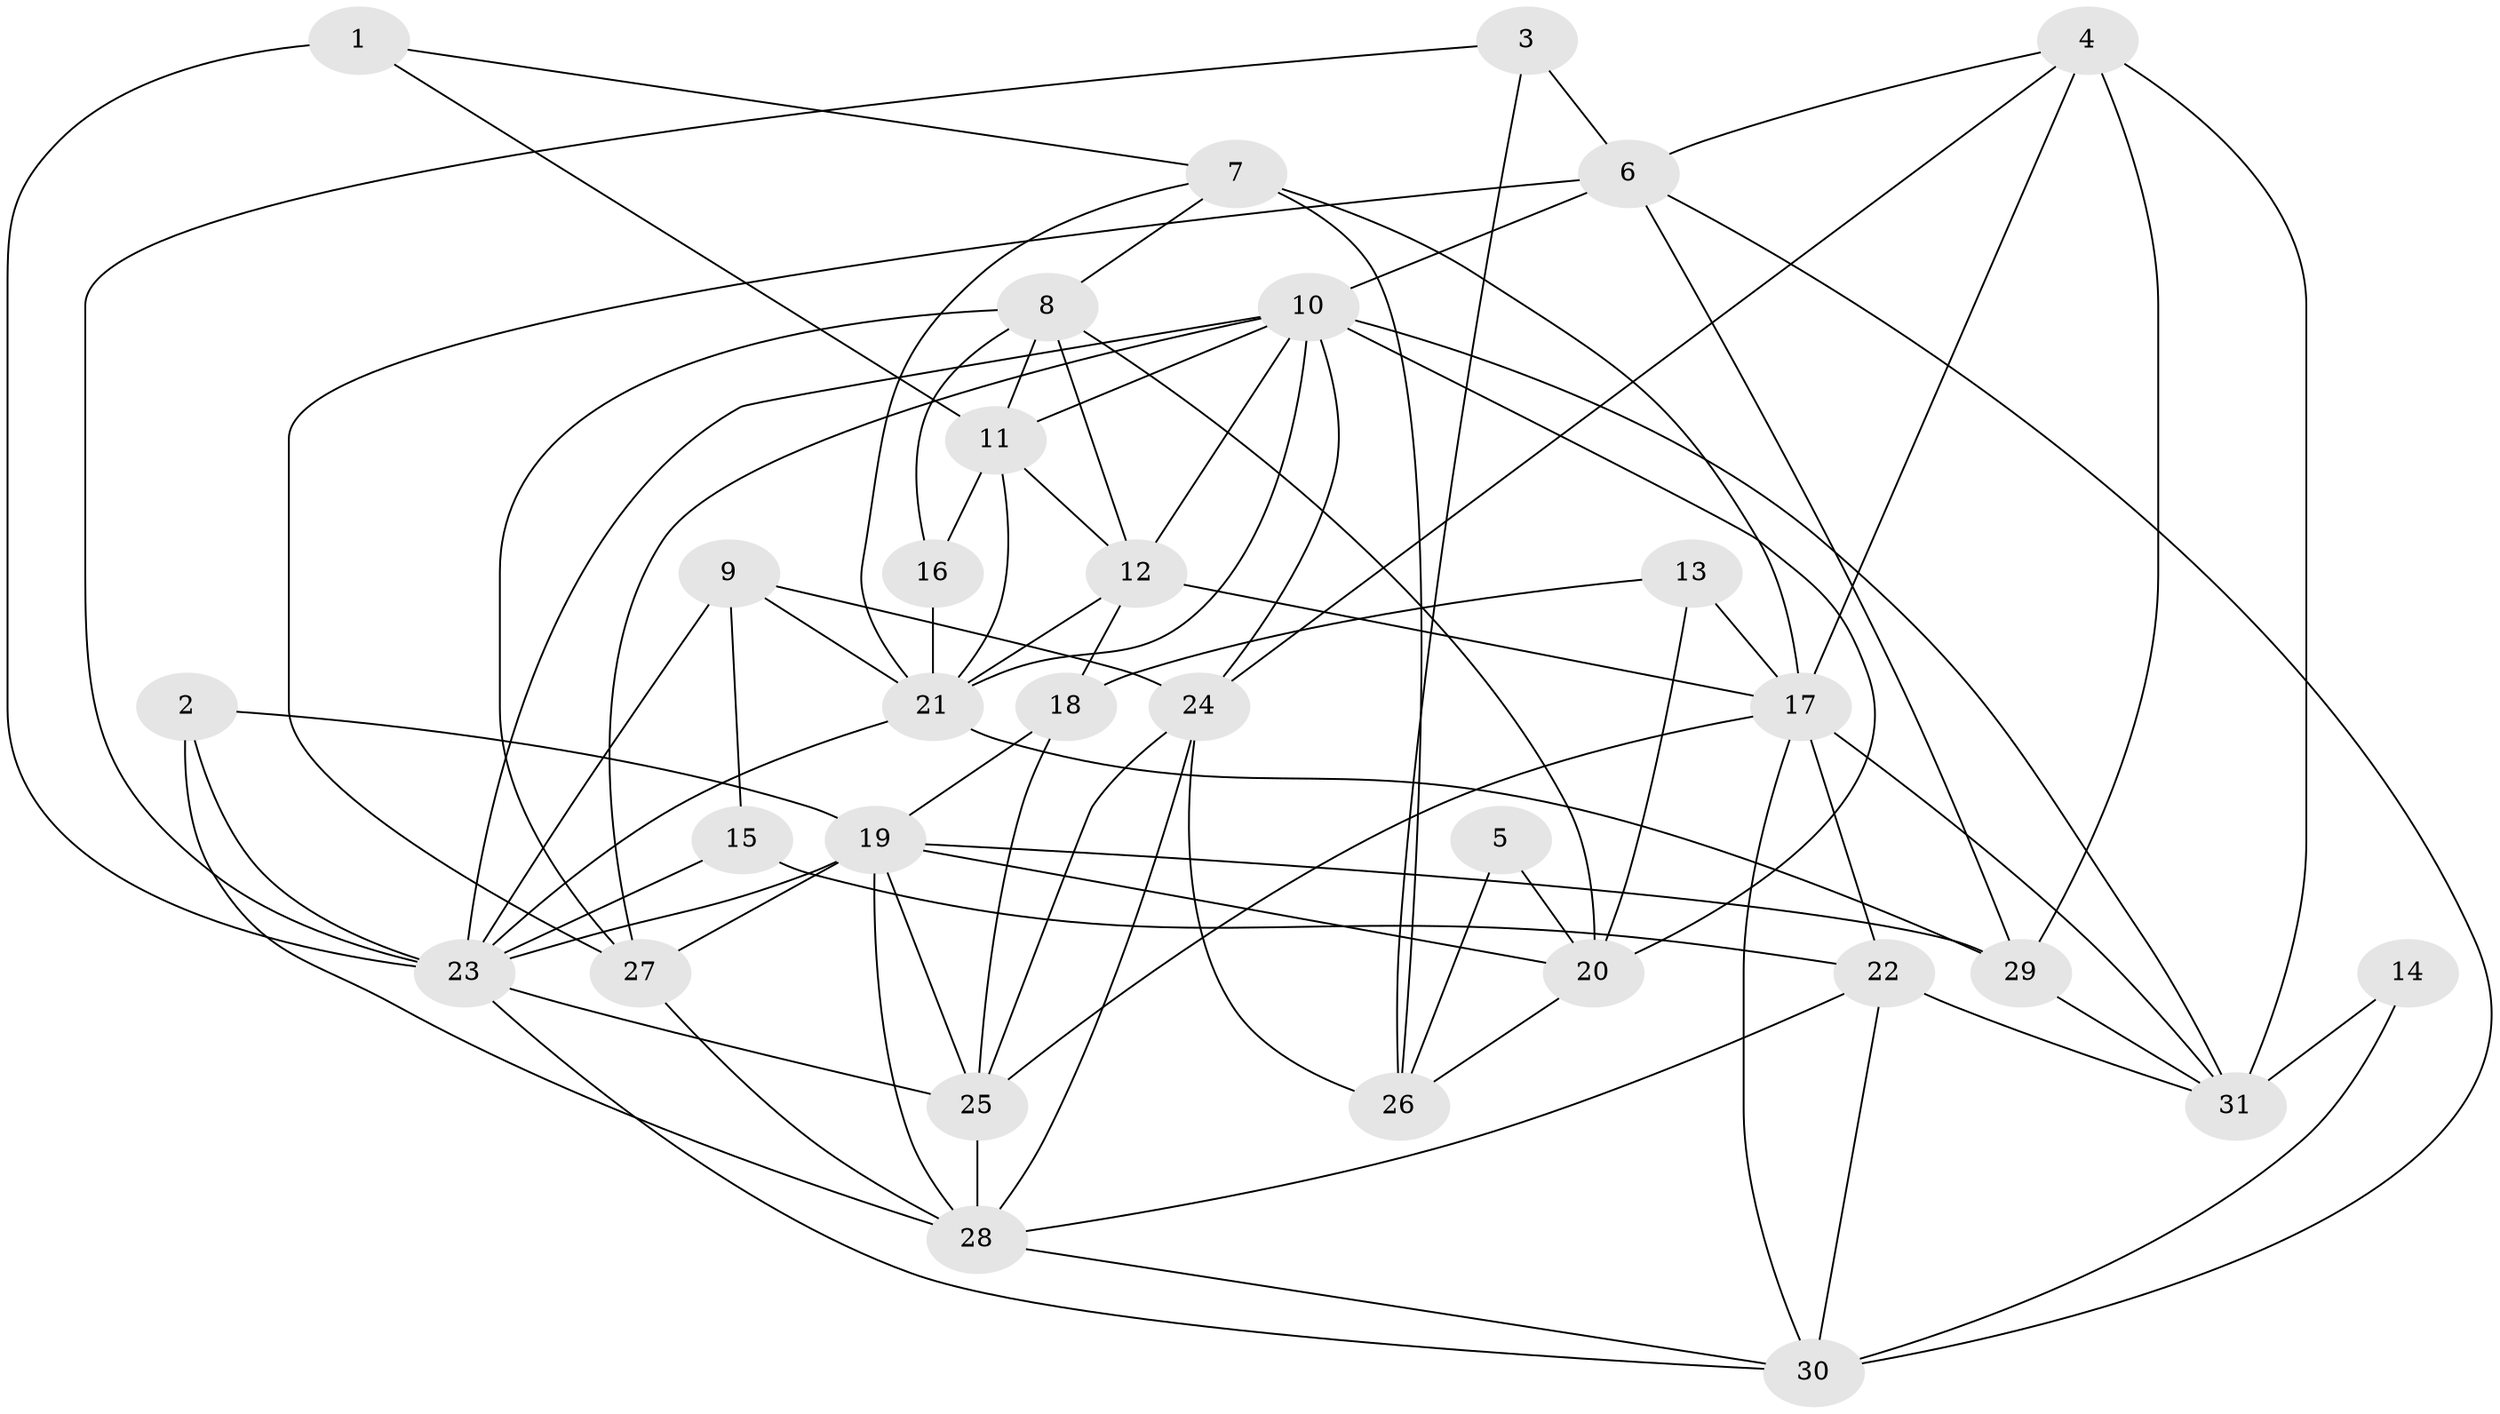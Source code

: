 // original degree distribution, {3: 0.24561403508771928, 4: 0.3333333333333333, 2: 0.12280701754385964, 6: 0.03508771929824561, 5: 0.21052631578947367, 8: 0.017543859649122806, 7: 0.017543859649122806, 9: 0.017543859649122806}
// Generated by graph-tools (version 1.1) at 2025/50/03/09/25 03:50:12]
// undirected, 31 vertices, 82 edges
graph export_dot {
graph [start="1"]
  node [color=gray90,style=filled];
  1;
  2;
  3;
  4;
  5;
  6;
  7;
  8;
  9;
  10;
  11;
  12;
  13;
  14;
  15;
  16;
  17;
  18;
  19;
  20;
  21;
  22;
  23;
  24;
  25;
  26;
  27;
  28;
  29;
  30;
  31;
  1 -- 7 [weight=1.0];
  1 -- 11 [weight=1.0];
  1 -- 23 [weight=1.0];
  2 -- 19 [weight=1.0];
  2 -- 23 [weight=1.0];
  2 -- 28 [weight=1.0];
  3 -- 6 [weight=1.0];
  3 -- 23 [weight=1.0];
  3 -- 26 [weight=1.0];
  4 -- 6 [weight=1.0];
  4 -- 17 [weight=1.0];
  4 -- 24 [weight=2.0];
  4 -- 29 [weight=1.0];
  4 -- 31 [weight=2.0];
  5 -- 20 [weight=1.0];
  5 -- 26 [weight=1.0];
  6 -- 10 [weight=1.0];
  6 -- 27 [weight=1.0];
  6 -- 29 [weight=1.0];
  6 -- 30 [weight=1.0];
  7 -- 8 [weight=1.0];
  7 -- 17 [weight=2.0];
  7 -- 21 [weight=1.0];
  7 -- 26 [weight=1.0];
  8 -- 11 [weight=1.0];
  8 -- 12 [weight=1.0];
  8 -- 16 [weight=1.0];
  8 -- 20 [weight=1.0];
  8 -- 27 [weight=1.0];
  9 -- 15 [weight=1.0];
  9 -- 21 [weight=1.0];
  9 -- 23 [weight=1.0];
  9 -- 24 [weight=1.0];
  10 -- 11 [weight=1.0];
  10 -- 12 [weight=1.0];
  10 -- 20 [weight=1.0];
  10 -- 21 [weight=1.0];
  10 -- 23 [weight=1.0];
  10 -- 24 [weight=1.0];
  10 -- 27 [weight=1.0];
  10 -- 31 [weight=1.0];
  11 -- 12 [weight=1.0];
  11 -- 16 [weight=2.0];
  11 -- 21 [weight=1.0];
  12 -- 17 [weight=1.0];
  12 -- 18 [weight=1.0];
  12 -- 21 [weight=1.0];
  13 -- 17 [weight=1.0];
  13 -- 18 [weight=1.0];
  13 -- 20 [weight=1.0];
  14 -- 30 [weight=1.0];
  14 -- 31 [weight=1.0];
  15 -- 22 [weight=1.0];
  15 -- 23 [weight=1.0];
  16 -- 21 [weight=1.0];
  17 -- 22 [weight=1.0];
  17 -- 25 [weight=1.0];
  17 -- 30 [weight=1.0];
  17 -- 31 [weight=1.0];
  18 -- 19 [weight=1.0];
  18 -- 25 [weight=1.0];
  19 -- 20 [weight=1.0];
  19 -- 23 [weight=1.0];
  19 -- 25 [weight=1.0];
  19 -- 27 [weight=1.0];
  19 -- 28 [weight=1.0];
  19 -- 29 [weight=2.0];
  20 -- 26 [weight=1.0];
  21 -- 23 [weight=1.0];
  21 -- 29 [weight=1.0];
  22 -- 28 [weight=1.0];
  22 -- 30 [weight=1.0];
  22 -- 31 [weight=1.0];
  23 -- 25 [weight=1.0];
  23 -- 30 [weight=1.0];
  24 -- 25 [weight=1.0];
  24 -- 26 [weight=1.0];
  24 -- 28 [weight=1.0];
  25 -- 28 [weight=1.0];
  27 -- 28 [weight=1.0];
  28 -- 30 [weight=1.0];
  29 -- 31 [weight=1.0];
}
